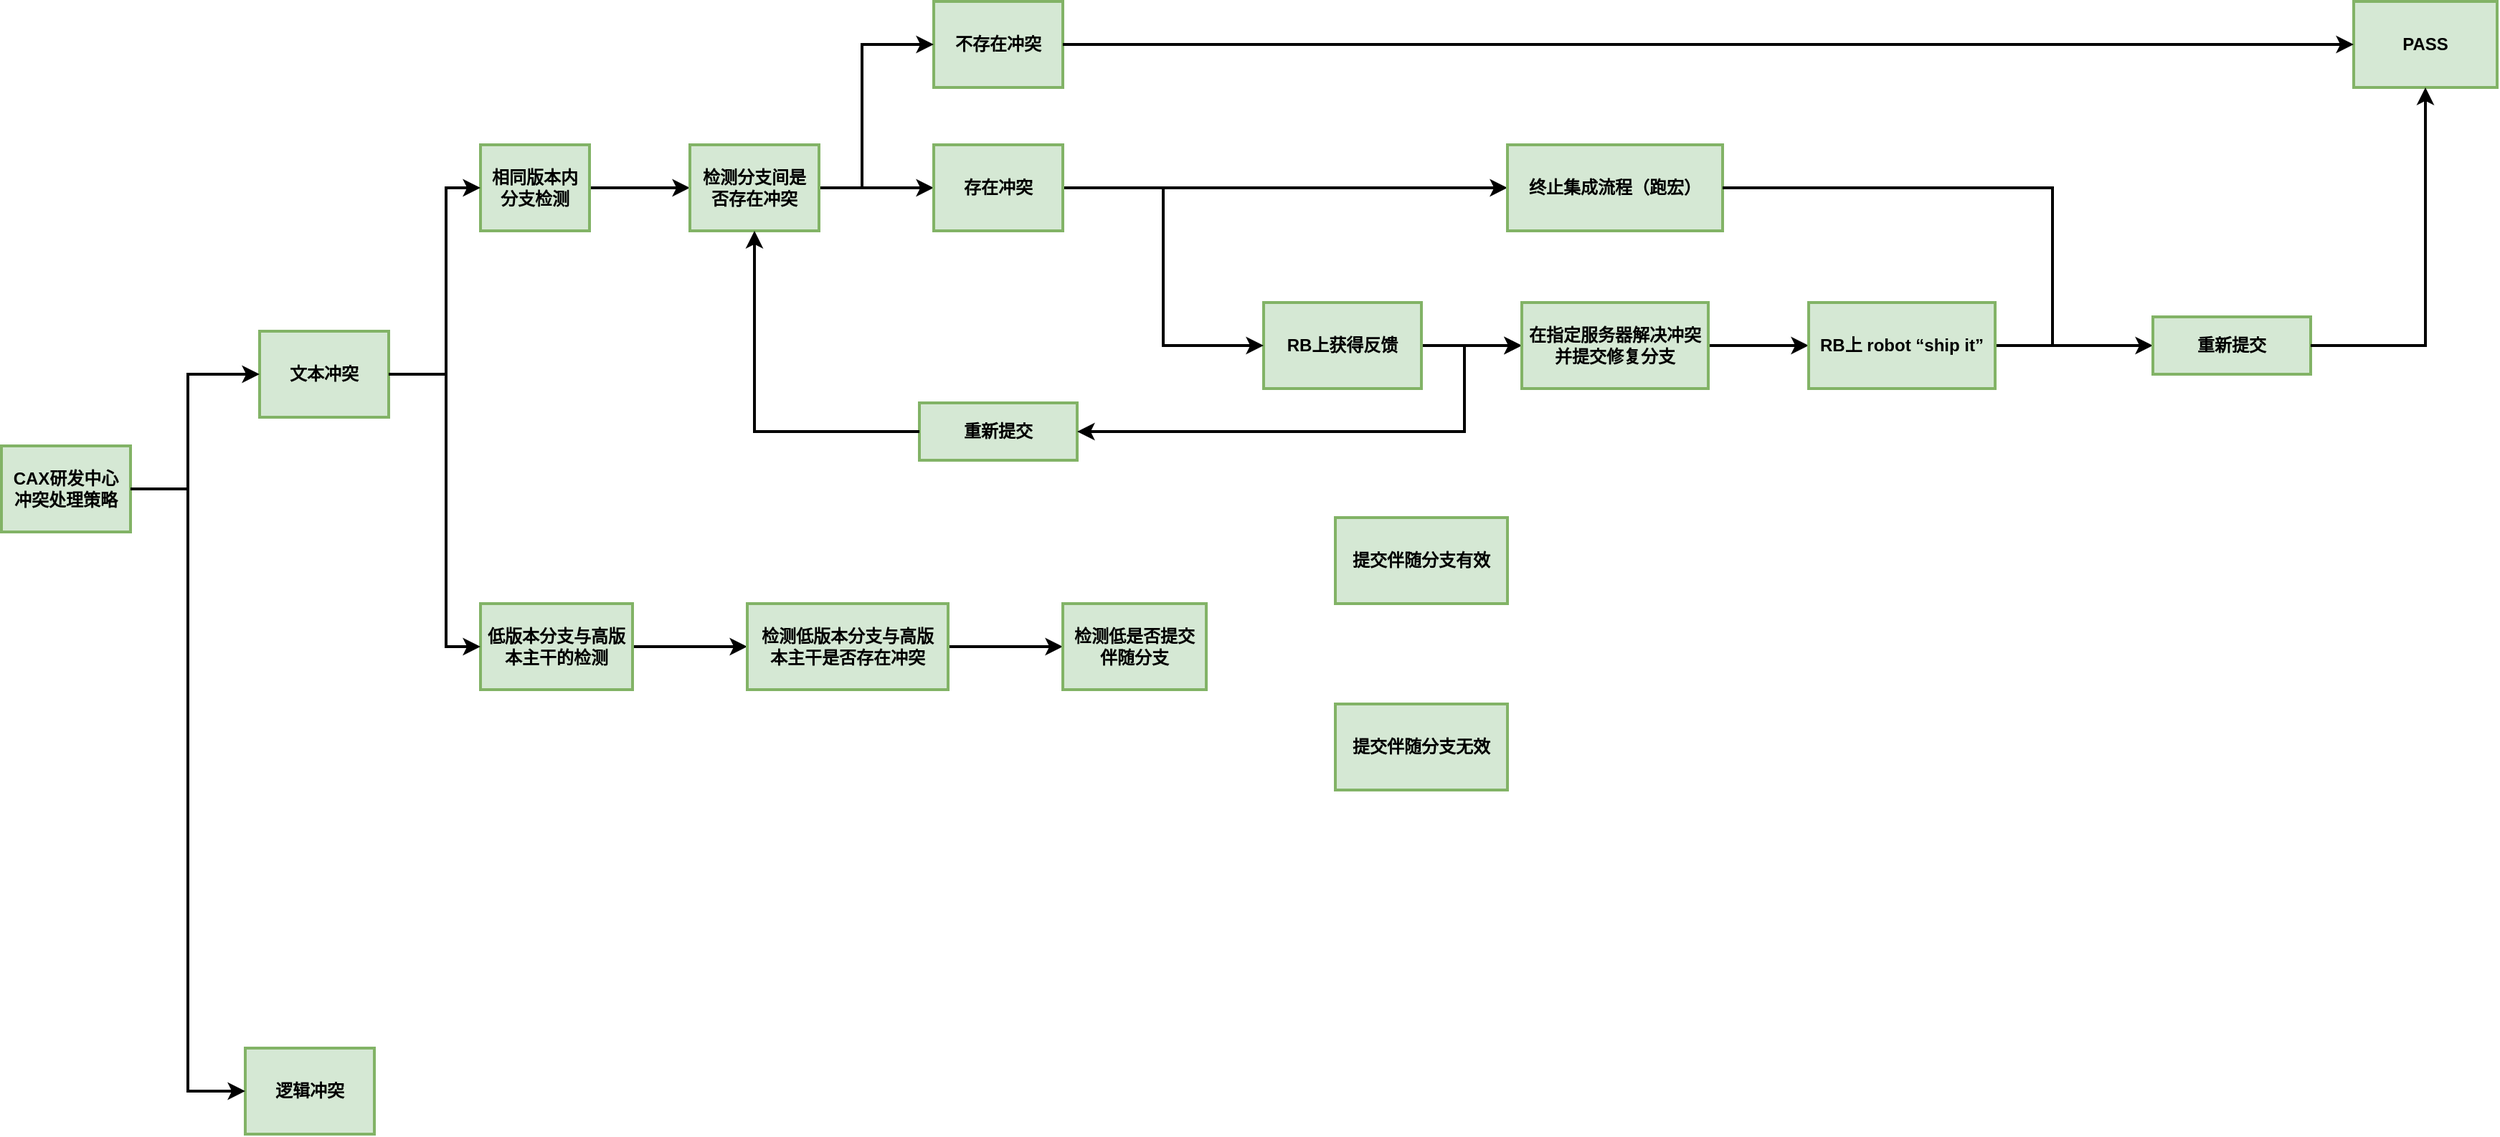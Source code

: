 <mxfile version="18.0.2" type="github">
  <diagram id="D4ulN_NYA70THIKxF5Tm" name="Page-1">
    <mxGraphModel dx="2249" dy="1963" grid="1" gridSize="10" guides="1" tooltips="1" connect="1" arrows="1" fold="1" page="1" pageScale="1" pageWidth="827" pageHeight="1169" math="0" shadow="0">
      <root>
        <mxCell id="0" />
        <mxCell id="1" parent="0" />
        <mxCell id="JzqUl4RdUkzFkftv-TBu-1" value="CAX研发中心冲突处理策略" style="rounded=0;whiteSpace=wrap;html=1;fillColor=#d5e8d4;strokeColor=#82B366;strokeWidth=2;sketch=0;glass=0;shadow=0;spacing=6;fontStyle=1" vertex="1" parent="1">
          <mxGeometry x="-10" y="250" width="90" height="60" as="geometry" />
        </mxCell>
        <mxCell id="JzqUl4RdUkzFkftv-TBu-2" value="文本冲突" style="rounded=0;whiteSpace=wrap;html=1;fillColor=#d5e8d4;strokeColor=#82B366;strokeWidth=2;sketch=0;glass=0;shadow=0;spacing=6;fontStyle=1" vertex="1" parent="1">
          <mxGeometry x="170" y="170" width="90" height="60" as="geometry" />
        </mxCell>
        <mxCell id="JzqUl4RdUkzFkftv-TBu-3" value="逻辑冲突" style="rounded=0;whiteSpace=wrap;html=1;fillColor=#d5e8d4;strokeColor=#82B366;strokeWidth=2;sketch=0;glass=0;shadow=0;spacing=6;fontStyle=1" vertex="1" parent="1">
          <mxGeometry x="160" y="670" width="90" height="60" as="geometry" />
        </mxCell>
        <mxCell id="JzqUl4RdUkzFkftv-TBu-4" value="" style="endArrow=classic;html=1;rounded=0;exitX=1;exitY=0.5;exitDx=0;exitDy=0;entryX=0;entryY=0.5;entryDx=0;entryDy=0;strokeWidth=2;" edge="1" parent="1" source="JzqUl4RdUkzFkftv-TBu-1" target="JzqUl4RdUkzFkftv-TBu-2">
          <mxGeometry width="50" height="50" relative="1" as="geometry">
            <mxPoint x="80" y="310" as="sourcePoint" />
            <mxPoint x="130" y="260" as="targetPoint" />
            <Array as="points">
              <mxPoint x="120" y="280" />
              <mxPoint x="120" y="200" />
            </Array>
          </mxGeometry>
        </mxCell>
        <mxCell id="JzqUl4RdUkzFkftv-TBu-5" value="" style="endArrow=classic;html=1;rounded=0;entryX=0;entryY=0.5;entryDx=0;entryDy=0;strokeWidth=2;" edge="1" parent="1" target="JzqUl4RdUkzFkftv-TBu-3">
          <mxGeometry width="50" height="50" relative="1" as="geometry">
            <mxPoint x="120" y="280" as="sourcePoint" />
            <mxPoint x="180" y="210" as="targetPoint" />
            <Array as="points">
              <mxPoint x="120" y="480" />
              <mxPoint x="120" y="700" />
            </Array>
          </mxGeometry>
        </mxCell>
        <mxCell id="JzqUl4RdUkzFkftv-TBu-14" value="" style="edgeStyle=orthogonalEdgeStyle;rounded=0;orthogonalLoop=1;jettySize=auto;html=1;strokeWidth=2;" edge="1" parent="1" source="JzqUl4RdUkzFkftv-TBu-6" target="JzqUl4RdUkzFkftv-TBu-13">
          <mxGeometry relative="1" as="geometry" />
        </mxCell>
        <mxCell id="JzqUl4RdUkzFkftv-TBu-6" value="相同版本内分支检测" style="rounded=0;whiteSpace=wrap;html=1;fillColor=#d5e8d4;strokeColor=#82B366;strokeWidth=2;sketch=0;glass=0;shadow=0;spacing=6;fontStyle=1" vertex="1" parent="1">
          <mxGeometry x="324" y="40" width="76" height="60" as="geometry" />
        </mxCell>
        <mxCell id="JzqUl4RdUkzFkftv-TBu-42" value="" style="edgeStyle=orthogonalEdgeStyle;rounded=0;orthogonalLoop=1;jettySize=auto;html=1;strokeWidth=2;" edge="1" parent="1" source="JzqUl4RdUkzFkftv-TBu-9" target="JzqUl4RdUkzFkftv-TBu-41">
          <mxGeometry relative="1" as="geometry" />
        </mxCell>
        <mxCell id="JzqUl4RdUkzFkftv-TBu-9" value="低版本分支与高版本主干的检测" style="rounded=0;whiteSpace=wrap;html=1;fillColor=#d5e8d4;strokeColor=#82B366;strokeWidth=2;sketch=0;glass=0;shadow=0;spacing=6;fontStyle=1" vertex="1" parent="1">
          <mxGeometry x="324" y="360" width="106" height="60" as="geometry" />
        </mxCell>
        <mxCell id="JzqUl4RdUkzFkftv-TBu-12" value="" style="endArrow=none;html=1;rounded=0;strokeWidth=2;" edge="1" parent="1" source="JzqUl4RdUkzFkftv-TBu-2">
          <mxGeometry width="50" height="50" relative="1" as="geometry">
            <mxPoint x="260" y="250" as="sourcePoint" />
            <mxPoint x="300" y="200" as="targetPoint" />
          </mxGeometry>
        </mxCell>
        <mxCell id="JzqUl4RdUkzFkftv-TBu-17" value="" style="edgeStyle=orthogonalEdgeStyle;rounded=0;orthogonalLoop=1;jettySize=auto;html=1;strokeWidth=2;" edge="1" parent="1" source="JzqUl4RdUkzFkftv-TBu-13" target="JzqUl4RdUkzFkftv-TBu-15">
          <mxGeometry relative="1" as="geometry" />
        </mxCell>
        <mxCell id="JzqUl4RdUkzFkftv-TBu-13" value="检测分支间是否存在冲突" style="rounded=0;whiteSpace=wrap;html=1;fillColor=#d5e8d4;strokeColor=#82B366;strokeWidth=2;sketch=0;glass=0;shadow=0;spacing=6;fontStyle=1" vertex="1" parent="1">
          <mxGeometry x="470" y="40" width="90" height="60" as="geometry" />
        </mxCell>
        <mxCell id="JzqUl4RdUkzFkftv-TBu-21" value="" style="edgeStyle=orthogonalEdgeStyle;rounded=0;orthogonalLoop=1;jettySize=auto;html=1;strokeWidth=2;entryX=0;entryY=0.5;entryDx=0;entryDy=0;" edge="1" parent="1" source="JzqUl4RdUkzFkftv-TBu-15" target="JzqUl4RdUkzFkftv-TBu-19">
          <mxGeometry relative="1" as="geometry">
            <mxPoint x="810" y="70" as="targetPoint" />
          </mxGeometry>
        </mxCell>
        <mxCell id="JzqUl4RdUkzFkftv-TBu-15" value="存在冲突" style="rounded=0;whiteSpace=wrap;html=1;fillColor=#d5e8d4;strokeColor=#82B366;strokeWidth=2;sketch=0;glass=0;shadow=0;spacing=6;fontStyle=1" vertex="1" parent="1">
          <mxGeometry x="640" y="40" width="90" height="60" as="geometry" />
        </mxCell>
        <mxCell id="JzqUl4RdUkzFkftv-TBu-16" value="不存在冲突" style="rounded=0;whiteSpace=wrap;html=1;fillColor=#d5e8d4;strokeColor=#82B366;strokeWidth=2;sketch=0;glass=0;shadow=0;spacing=6;fontStyle=1" vertex="1" parent="1">
          <mxGeometry x="640" y="-60" width="90" height="60" as="geometry" />
        </mxCell>
        <mxCell id="JzqUl4RdUkzFkftv-TBu-18" value="" style="endArrow=classic;html=1;rounded=0;strokeWidth=2;entryX=0;entryY=0.5;entryDx=0;entryDy=0;" edge="1" parent="1" target="JzqUl4RdUkzFkftv-TBu-16">
          <mxGeometry width="50" height="50" relative="1" as="geometry">
            <mxPoint x="590" y="70" as="sourcePoint" />
            <mxPoint x="640" y="20" as="targetPoint" />
            <Array as="points">
              <mxPoint x="590" y="-30" />
            </Array>
          </mxGeometry>
        </mxCell>
        <mxCell id="JzqUl4RdUkzFkftv-TBu-19" value="终止集成流程（跑宏）" style="rounded=0;whiteSpace=wrap;html=1;fillColor=#d5e8d4;strokeColor=#82B366;strokeWidth=2;sketch=0;glass=0;shadow=0;spacing=6;fontStyle=1" vertex="1" parent="1">
          <mxGeometry x="1040" y="40" width="150" height="60" as="geometry" />
        </mxCell>
        <mxCell id="JzqUl4RdUkzFkftv-TBu-27" value="" style="edgeStyle=orthogonalEdgeStyle;rounded=0;orthogonalLoop=1;jettySize=auto;html=1;strokeWidth=2;" edge="1" parent="1" source="JzqUl4RdUkzFkftv-TBu-22" target="JzqUl4RdUkzFkftv-TBu-23">
          <mxGeometry relative="1" as="geometry" />
        </mxCell>
        <mxCell id="JzqUl4RdUkzFkftv-TBu-38" value="" style="edgeStyle=orthogonalEdgeStyle;rounded=0;orthogonalLoop=1;jettySize=auto;html=1;strokeWidth=2;" edge="1" parent="1" source="JzqUl4RdUkzFkftv-TBu-22" target="JzqUl4RdUkzFkftv-TBu-23">
          <mxGeometry relative="1" as="geometry" />
        </mxCell>
        <mxCell id="JzqUl4RdUkzFkftv-TBu-22" value="RB上获得反馈" style="rounded=0;whiteSpace=wrap;html=1;fillColor=#d5e8d4;strokeColor=#82B366;strokeWidth=2;sketch=0;glass=0;shadow=0;spacing=6;fontStyle=1" vertex="1" parent="1">
          <mxGeometry x="870" y="150" width="110" height="60" as="geometry" />
        </mxCell>
        <mxCell id="JzqUl4RdUkzFkftv-TBu-28" value="" style="edgeStyle=orthogonalEdgeStyle;rounded=0;orthogonalLoop=1;jettySize=auto;html=1;strokeWidth=2;" edge="1" parent="1" source="JzqUl4RdUkzFkftv-TBu-23" target="JzqUl4RdUkzFkftv-TBu-24">
          <mxGeometry relative="1" as="geometry" />
        </mxCell>
        <mxCell id="JzqUl4RdUkzFkftv-TBu-23" value="在指定服务器解决冲突并提交修复分支" style="rounded=0;whiteSpace=wrap;html=1;fillColor=#d5e8d4;strokeColor=#82B366;strokeWidth=2;sketch=0;glass=0;shadow=0;spacing=6;fontStyle=1" vertex="1" parent="1">
          <mxGeometry x="1050" y="150" width="130" height="60" as="geometry" />
        </mxCell>
        <mxCell id="JzqUl4RdUkzFkftv-TBu-29" value="" style="edgeStyle=orthogonalEdgeStyle;rounded=0;orthogonalLoop=1;jettySize=auto;html=1;strokeWidth=2;" edge="1" parent="1" source="JzqUl4RdUkzFkftv-TBu-24" target="JzqUl4RdUkzFkftv-TBu-25">
          <mxGeometry relative="1" as="geometry" />
        </mxCell>
        <mxCell id="JzqUl4RdUkzFkftv-TBu-24" value="RB上 robot “ship it”" style="rounded=0;whiteSpace=wrap;html=1;fillColor=#d5e8d4;strokeColor=#82B366;strokeWidth=2;sketch=0;glass=0;shadow=0;spacing=6;fontStyle=1" vertex="1" parent="1">
          <mxGeometry x="1250" y="150" width="130" height="60" as="geometry" />
        </mxCell>
        <mxCell id="JzqUl4RdUkzFkftv-TBu-25" value="重新提交" style="rounded=0;whiteSpace=wrap;html=1;fillColor=#d5e8d4;strokeColor=#82B366;strokeWidth=2;sketch=0;glass=0;shadow=0;spacing=6;fontStyle=1" vertex="1" parent="1">
          <mxGeometry x="1490" y="160" width="110" height="40" as="geometry" />
        </mxCell>
        <mxCell id="JzqUl4RdUkzFkftv-TBu-26" value="" style="endArrow=classic;html=1;rounded=0;strokeWidth=2;entryX=0;entryY=0.5;entryDx=0;entryDy=0;" edge="1" parent="1" target="JzqUl4RdUkzFkftv-TBu-22">
          <mxGeometry width="50" height="50" relative="1" as="geometry">
            <mxPoint x="800" y="70" as="sourcePoint" />
            <mxPoint x="820" y="120" as="targetPoint" />
            <Array as="points">
              <mxPoint x="800" y="180" />
            </Array>
          </mxGeometry>
        </mxCell>
        <mxCell id="JzqUl4RdUkzFkftv-TBu-30" value="" style="endArrow=none;html=1;rounded=0;strokeWidth=2;exitX=1;exitY=0.5;exitDx=0;exitDy=0;" edge="1" parent="1" source="JzqUl4RdUkzFkftv-TBu-19">
          <mxGeometry width="50" height="50" relative="1" as="geometry">
            <mxPoint x="1320" y="100" as="sourcePoint" />
            <mxPoint x="1420" y="180" as="targetPoint" />
            <Array as="points">
              <mxPoint x="1420" y="70" />
            </Array>
          </mxGeometry>
        </mxCell>
        <mxCell id="JzqUl4RdUkzFkftv-TBu-31" value="PASS" style="rounded=0;whiteSpace=wrap;html=1;fillColor=#d5e8d4;strokeColor=#82B366;strokeWidth=2;sketch=0;glass=0;shadow=0;spacing=6;fontStyle=1" vertex="1" parent="1">
          <mxGeometry x="1630" y="-60" width="100" height="60" as="geometry" />
        </mxCell>
        <mxCell id="JzqUl4RdUkzFkftv-TBu-32" value="" style="endArrow=classic;html=1;rounded=0;strokeWidth=2;exitX=1;exitY=0.5;exitDx=0;exitDy=0;entryX=0;entryY=0.5;entryDx=0;entryDy=0;" edge="1" parent="1" source="JzqUl4RdUkzFkftv-TBu-16" target="JzqUl4RdUkzFkftv-TBu-31">
          <mxGeometry width="50" height="50" relative="1" as="geometry">
            <mxPoint x="790" y="10" as="sourcePoint" />
            <mxPoint x="840" y="-40" as="targetPoint" />
          </mxGeometry>
        </mxCell>
        <mxCell id="JzqUl4RdUkzFkftv-TBu-34" value="重新提交" style="rounded=0;whiteSpace=wrap;html=1;fillColor=#d5e8d4;strokeColor=#82B366;strokeWidth=2;sketch=0;glass=0;shadow=0;spacing=6;fontStyle=1" vertex="1" parent="1">
          <mxGeometry x="630" y="220" width="110" height="40" as="geometry" />
        </mxCell>
        <mxCell id="JzqUl4RdUkzFkftv-TBu-35" value="" style="endArrow=classic;html=1;rounded=0;strokeWidth=2;entryX=1;entryY=0.5;entryDx=0;entryDy=0;" edge="1" parent="1" target="JzqUl4RdUkzFkftv-TBu-34">
          <mxGeometry width="50" height="50" relative="1" as="geometry">
            <mxPoint x="1010" y="180" as="sourcePoint" />
            <mxPoint x="930" y="300" as="targetPoint" />
            <Array as="points">
              <mxPoint x="1010" y="240" />
            </Array>
          </mxGeometry>
        </mxCell>
        <mxCell id="JzqUl4RdUkzFkftv-TBu-36" value="" style="endArrow=classic;html=1;rounded=0;strokeWidth=2;exitX=0;exitY=0.5;exitDx=0;exitDy=0;entryX=0.5;entryY=1;entryDx=0;entryDy=0;" edge="1" parent="1" source="JzqUl4RdUkzFkftv-TBu-34" target="JzqUl4RdUkzFkftv-TBu-13">
          <mxGeometry width="50" height="50" relative="1" as="geometry">
            <mxPoint x="500" y="240" as="sourcePoint" />
            <mxPoint x="550" y="190" as="targetPoint" />
            <Array as="points">
              <mxPoint x="515" y="240" />
            </Array>
          </mxGeometry>
        </mxCell>
        <mxCell id="JzqUl4RdUkzFkftv-TBu-37" value="" style="endArrow=classic;html=1;rounded=0;strokeWidth=2;exitX=1;exitY=0.5;exitDx=0;exitDy=0;entryX=0.5;entryY=1;entryDx=0;entryDy=0;" edge="1" parent="1" source="JzqUl4RdUkzFkftv-TBu-25" target="JzqUl4RdUkzFkftv-TBu-31">
          <mxGeometry width="50" height="50" relative="1" as="geometry">
            <mxPoint x="1680" y="210" as="sourcePoint" />
            <mxPoint x="1730" y="160" as="targetPoint" />
            <Array as="points">
              <mxPoint x="1680" y="180" />
            </Array>
          </mxGeometry>
        </mxCell>
        <mxCell id="JzqUl4RdUkzFkftv-TBu-39" value="" style="endArrow=classic;html=1;rounded=0;strokeWidth=2;entryX=0;entryY=0.5;entryDx=0;entryDy=0;" edge="1" parent="1" target="JzqUl4RdUkzFkftv-TBu-6">
          <mxGeometry width="50" height="50" relative="1" as="geometry">
            <mxPoint x="300" y="200" as="sourcePoint" />
            <mxPoint x="320" y="70" as="targetPoint" />
            <Array as="points">
              <mxPoint x="300" y="70" />
            </Array>
          </mxGeometry>
        </mxCell>
        <mxCell id="JzqUl4RdUkzFkftv-TBu-40" value="" style="endArrow=classic;html=1;rounded=0;strokeWidth=2;entryX=0;entryY=0.5;entryDx=0;entryDy=0;" edge="1" parent="1" target="JzqUl4RdUkzFkftv-TBu-9">
          <mxGeometry width="50" height="50" relative="1" as="geometry">
            <mxPoint x="300" y="200" as="sourcePoint" />
            <mxPoint x="280" y="340" as="targetPoint" />
            <Array as="points">
              <mxPoint x="300" y="390" />
            </Array>
          </mxGeometry>
        </mxCell>
        <mxCell id="JzqUl4RdUkzFkftv-TBu-44" value="" style="edgeStyle=orthogonalEdgeStyle;rounded=0;orthogonalLoop=1;jettySize=auto;html=1;strokeWidth=2;" edge="1" parent="1" source="JzqUl4RdUkzFkftv-TBu-41" target="JzqUl4RdUkzFkftv-TBu-43">
          <mxGeometry relative="1" as="geometry" />
        </mxCell>
        <mxCell id="JzqUl4RdUkzFkftv-TBu-41" value="检测低版本分支与高版本主干是否存在冲突" style="rounded=0;whiteSpace=wrap;html=1;fillColor=#d5e8d4;strokeColor=#82B366;strokeWidth=2;sketch=0;glass=0;shadow=0;spacing=7;fontStyle=1" vertex="1" parent="1">
          <mxGeometry x="510" y="360" width="140" height="60" as="geometry" />
        </mxCell>
        <mxCell id="JzqUl4RdUkzFkftv-TBu-43" value="检测低是否提交伴随分支" style="rounded=0;whiteSpace=wrap;html=1;fillColor=#d5e8d4;strokeColor=#82B366;strokeWidth=2;sketch=0;glass=0;shadow=0;spacing=7;fontStyle=1" vertex="1" parent="1">
          <mxGeometry x="730" y="360" width="100" height="60" as="geometry" />
        </mxCell>
        <mxCell id="JzqUl4RdUkzFkftv-TBu-45" value="提交伴随分支有效" style="rounded=0;whiteSpace=wrap;html=1;fillColor=#d5e8d4;strokeColor=#82B366;strokeWidth=2;sketch=0;glass=0;shadow=0;spacing=7;fontStyle=1" vertex="1" parent="1">
          <mxGeometry x="920" y="300" width="120" height="60" as="geometry" />
        </mxCell>
        <mxCell id="JzqUl4RdUkzFkftv-TBu-46" value="提交伴随分支无效" style="rounded=0;whiteSpace=wrap;html=1;fillColor=#d5e8d4;strokeColor=#82B366;strokeWidth=2;sketch=0;glass=0;shadow=0;spacing=7;fontStyle=1" vertex="1" parent="1">
          <mxGeometry x="920" y="430" width="120" height="60" as="geometry" />
        </mxCell>
      </root>
    </mxGraphModel>
  </diagram>
</mxfile>
